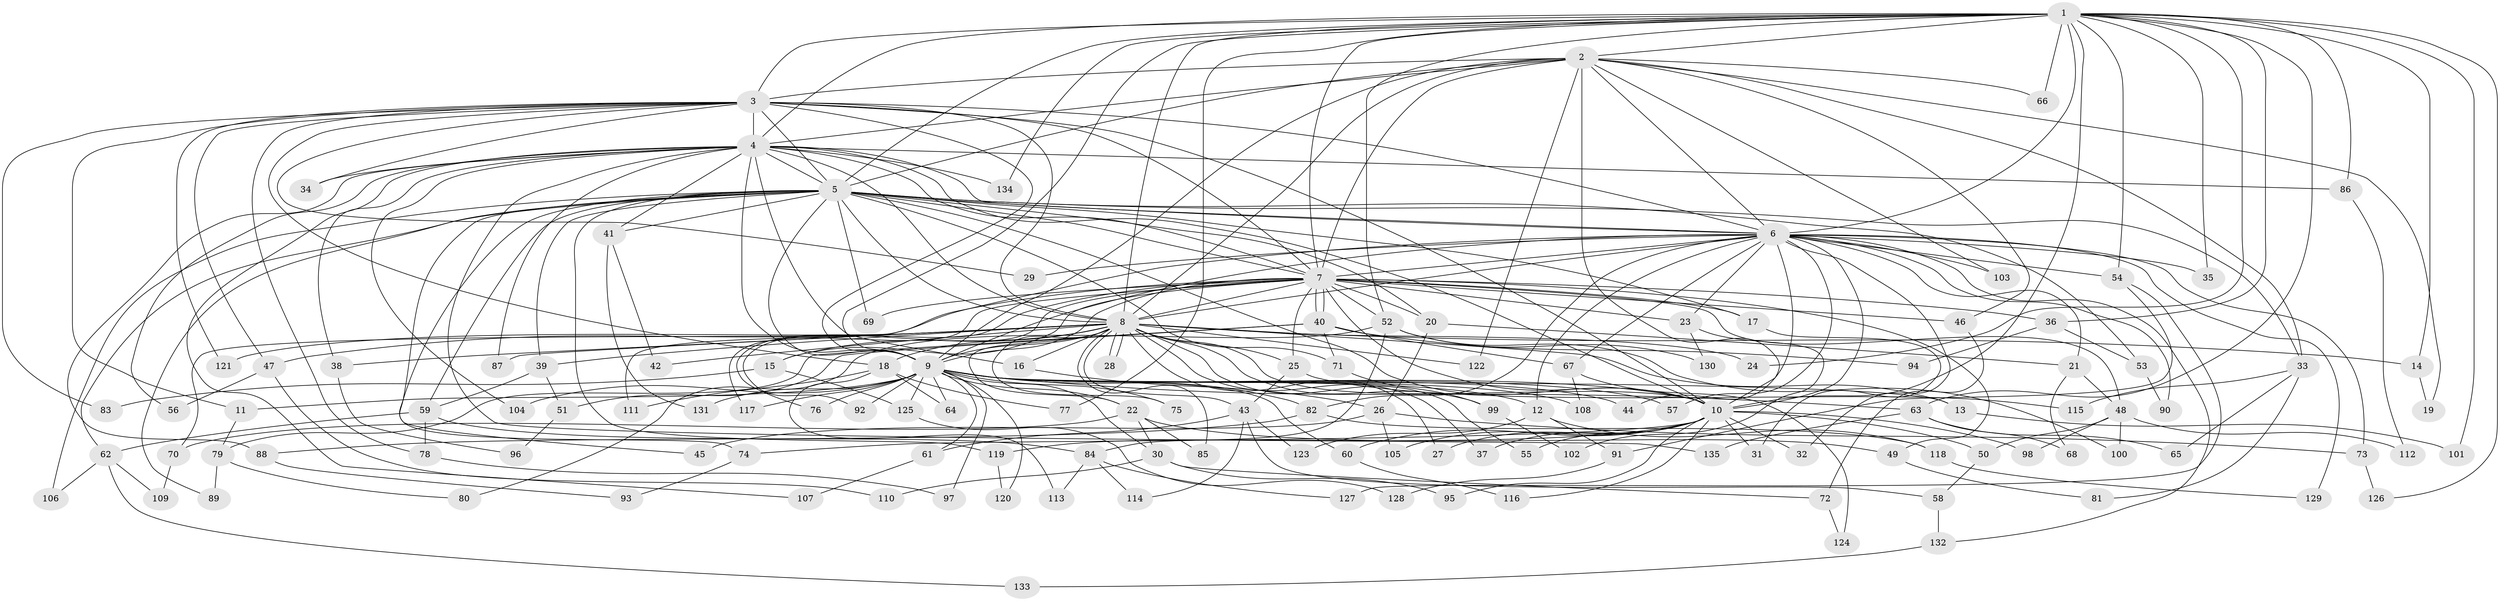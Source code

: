 // coarse degree distribution, {21: 0.018518518518518517, 13: 0.009259259259259259, 17: 0.009259259259259259, 19: 0.009259259259259259, 41: 0.009259259259259259, 24: 0.009259259259259259, 26: 0.009259259259259259, 28: 0.009259259259259259, 3: 0.2037037037037037, 5: 0.07407407407407407, 6: 0.05555555555555555, 2: 0.5, 8: 0.009259259259259259, 4: 0.05555555555555555, 1: 0.009259259259259259, 9: 0.009259259259259259}
// Generated by graph-tools (version 1.1) at 2025/23/03/03/25 07:23:41]
// undirected, 135 vertices, 295 edges
graph export_dot {
graph [start="1"]
  node [color=gray90,style=filled];
  1;
  2;
  3;
  4;
  5;
  6;
  7;
  8;
  9;
  10;
  11;
  12;
  13;
  14;
  15;
  16;
  17;
  18;
  19;
  20;
  21;
  22;
  23;
  24;
  25;
  26;
  27;
  28;
  29;
  30;
  31;
  32;
  33;
  34;
  35;
  36;
  37;
  38;
  39;
  40;
  41;
  42;
  43;
  44;
  45;
  46;
  47;
  48;
  49;
  50;
  51;
  52;
  53;
  54;
  55;
  56;
  57;
  58;
  59;
  60;
  61;
  62;
  63;
  64;
  65;
  66;
  67;
  68;
  69;
  70;
  71;
  72;
  73;
  74;
  75;
  76;
  77;
  78;
  79;
  80;
  81;
  82;
  83;
  84;
  85;
  86;
  87;
  88;
  89;
  90;
  91;
  92;
  93;
  94;
  95;
  96;
  97;
  98;
  99;
  100;
  101;
  102;
  103;
  104;
  105;
  106;
  107;
  108;
  109;
  110;
  111;
  112;
  113;
  114;
  115;
  116;
  117;
  118;
  119;
  120;
  121;
  122;
  123;
  124;
  125;
  126;
  127;
  128;
  129;
  130;
  131;
  132;
  133;
  134;
  135;
  1 -- 2;
  1 -- 3;
  1 -- 4;
  1 -- 5;
  1 -- 6;
  1 -- 7;
  1 -- 8;
  1 -- 9;
  1 -- 10;
  1 -- 14;
  1 -- 24;
  1 -- 35;
  1 -- 36;
  1 -- 52;
  1 -- 54;
  1 -- 63;
  1 -- 66;
  1 -- 77;
  1 -- 86;
  1 -- 101;
  1 -- 126;
  1 -- 134;
  2 -- 3;
  2 -- 4;
  2 -- 5;
  2 -- 6;
  2 -- 7;
  2 -- 8;
  2 -- 9;
  2 -- 10;
  2 -- 19;
  2 -- 33;
  2 -- 46;
  2 -- 66;
  2 -- 103;
  2 -- 122;
  3 -- 4;
  3 -- 5;
  3 -- 6;
  3 -- 7;
  3 -- 8;
  3 -- 9;
  3 -- 10;
  3 -- 11;
  3 -- 18;
  3 -- 29;
  3 -- 34;
  3 -- 47;
  3 -- 78;
  3 -- 83;
  3 -- 121;
  4 -- 5;
  4 -- 6;
  4 -- 7;
  4 -- 8;
  4 -- 9;
  4 -- 10;
  4 -- 16;
  4 -- 34;
  4 -- 38;
  4 -- 41;
  4 -- 56;
  4 -- 86;
  4 -- 87;
  4 -- 88;
  4 -- 104;
  4 -- 107;
  4 -- 134;
  4 -- 135;
  5 -- 6;
  5 -- 7;
  5 -- 8;
  5 -- 9;
  5 -- 10;
  5 -- 17;
  5 -- 20;
  5 -- 33;
  5 -- 39;
  5 -- 41;
  5 -- 45;
  5 -- 53;
  5 -- 59;
  5 -- 62;
  5 -- 69;
  5 -- 71;
  5 -- 74;
  5 -- 89;
  5 -- 106;
  5 -- 119;
  6 -- 7;
  6 -- 8;
  6 -- 9;
  6 -- 10;
  6 -- 12;
  6 -- 21;
  6 -- 23;
  6 -- 29;
  6 -- 32;
  6 -- 35;
  6 -- 44;
  6 -- 54;
  6 -- 57;
  6 -- 67;
  6 -- 73;
  6 -- 82;
  6 -- 90;
  6 -- 103;
  6 -- 111;
  6 -- 129;
  6 -- 132;
  7 -- 8;
  7 -- 9;
  7 -- 10;
  7 -- 15;
  7 -- 17;
  7 -- 20;
  7 -- 23;
  7 -- 25;
  7 -- 36;
  7 -- 40;
  7 -- 40;
  7 -- 46;
  7 -- 48;
  7 -- 49;
  7 -- 52;
  7 -- 69;
  7 -- 70;
  7 -- 76;
  7 -- 92;
  7 -- 117;
  8 -- 9;
  8 -- 10;
  8 -- 13;
  8 -- 14;
  8 -- 15;
  8 -- 16;
  8 -- 18;
  8 -- 22;
  8 -- 24;
  8 -- 25;
  8 -- 27;
  8 -- 28;
  8 -- 28;
  8 -- 37;
  8 -- 38;
  8 -- 39;
  8 -- 42;
  8 -- 43;
  8 -- 47;
  8 -- 55;
  8 -- 75;
  8 -- 85;
  8 -- 87;
  8 -- 99;
  8 -- 121;
  8 -- 122;
  9 -- 10;
  9 -- 11;
  9 -- 12;
  9 -- 13;
  9 -- 22;
  9 -- 30;
  9 -- 44;
  9 -- 57;
  9 -- 60;
  9 -- 61;
  9 -- 63;
  9 -- 64;
  9 -- 75;
  9 -- 76;
  9 -- 82;
  9 -- 92;
  9 -- 97;
  9 -- 104;
  9 -- 108;
  9 -- 117;
  9 -- 120;
  9 -- 125;
  9 -- 131;
  10 -- 27;
  10 -- 31;
  10 -- 32;
  10 -- 37;
  10 -- 50;
  10 -- 55;
  10 -- 60;
  10 -- 74;
  10 -- 95;
  10 -- 98;
  10 -- 105;
  10 -- 116;
  10 -- 119;
  11 -- 79;
  12 -- 91;
  12 -- 118;
  12 -- 123;
  13 -- 101;
  14 -- 19;
  15 -- 83;
  15 -- 125;
  16 -- 26;
  17 -- 31;
  18 -- 64;
  18 -- 77;
  18 -- 111;
  18 -- 113;
  20 -- 21;
  20 -- 26;
  21 -- 48;
  21 -- 68;
  22 -- 30;
  22 -- 49;
  22 -- 70;
  22 -- 85;
  23 -- 102;
  23 -- 130;
  25 -- 43;
  25 -- 115;
  26 -- 45;
  26 -- 73;
  26 -- 105;
  30 -- 72;
  30 -- 95;
  30 -- 110;
  33 -- 65;
  33 -- 81;
  33 -- 115;
  36 -- 53;
  36 -- 94;
  38 -- 96;
  39 -- 51;
  39 -- 59;
  40 -- 51;
  40 -- 67;
  40 -- 71;
  40 -- 79;
  40 -- 94;
  41 -- 42;
  41 -- 131;
  43 -- 58;
  43 -- 61;
  43 -- 114;
  43 -- 123;
  46 -- 72;
  47 -- 56;
  47 -- 110;
  48 -- 50;
  48 -- 98;
  48 -- 100;
  48 -- 112;
  49 -- 81;
  50 -- 58;
  51 -- 96;
  52 -- 80;
  52 -- 84;
  52 -- 100;
  52 -- 130;
  53 -- 90;
  54 -- 91;
  54 -- 127;
  58 -- 132;
  59 -- 62;
  59 -- 78;
  59 -- 84;
  60 -- 116;
  61 -- 107;
  62 -- 106;
  62 -- 109;
  62 -- 133;
  63 -- 65;
  63 -- 68;
  63 -- 135;
  67 -- 108;
  67 -- 124;
  70 -- 109;
  71 -- 99;
  72 -- 124;
  73 -- 126;
  74 -- 93;
  78 -- 97;
  79 -- 80;
  79 -- 89;
  82 -- 88;
  82 -- 118;
  84 -- 113;
  84 -- 114;
  84 -- 127;
  86 -- 112;
  88 -- 93;
  91 -- 128;
  99 -- 102;
  118 -- 129;
  119 -- 120;
  125 -- 128;
  132 -- 133;
}
